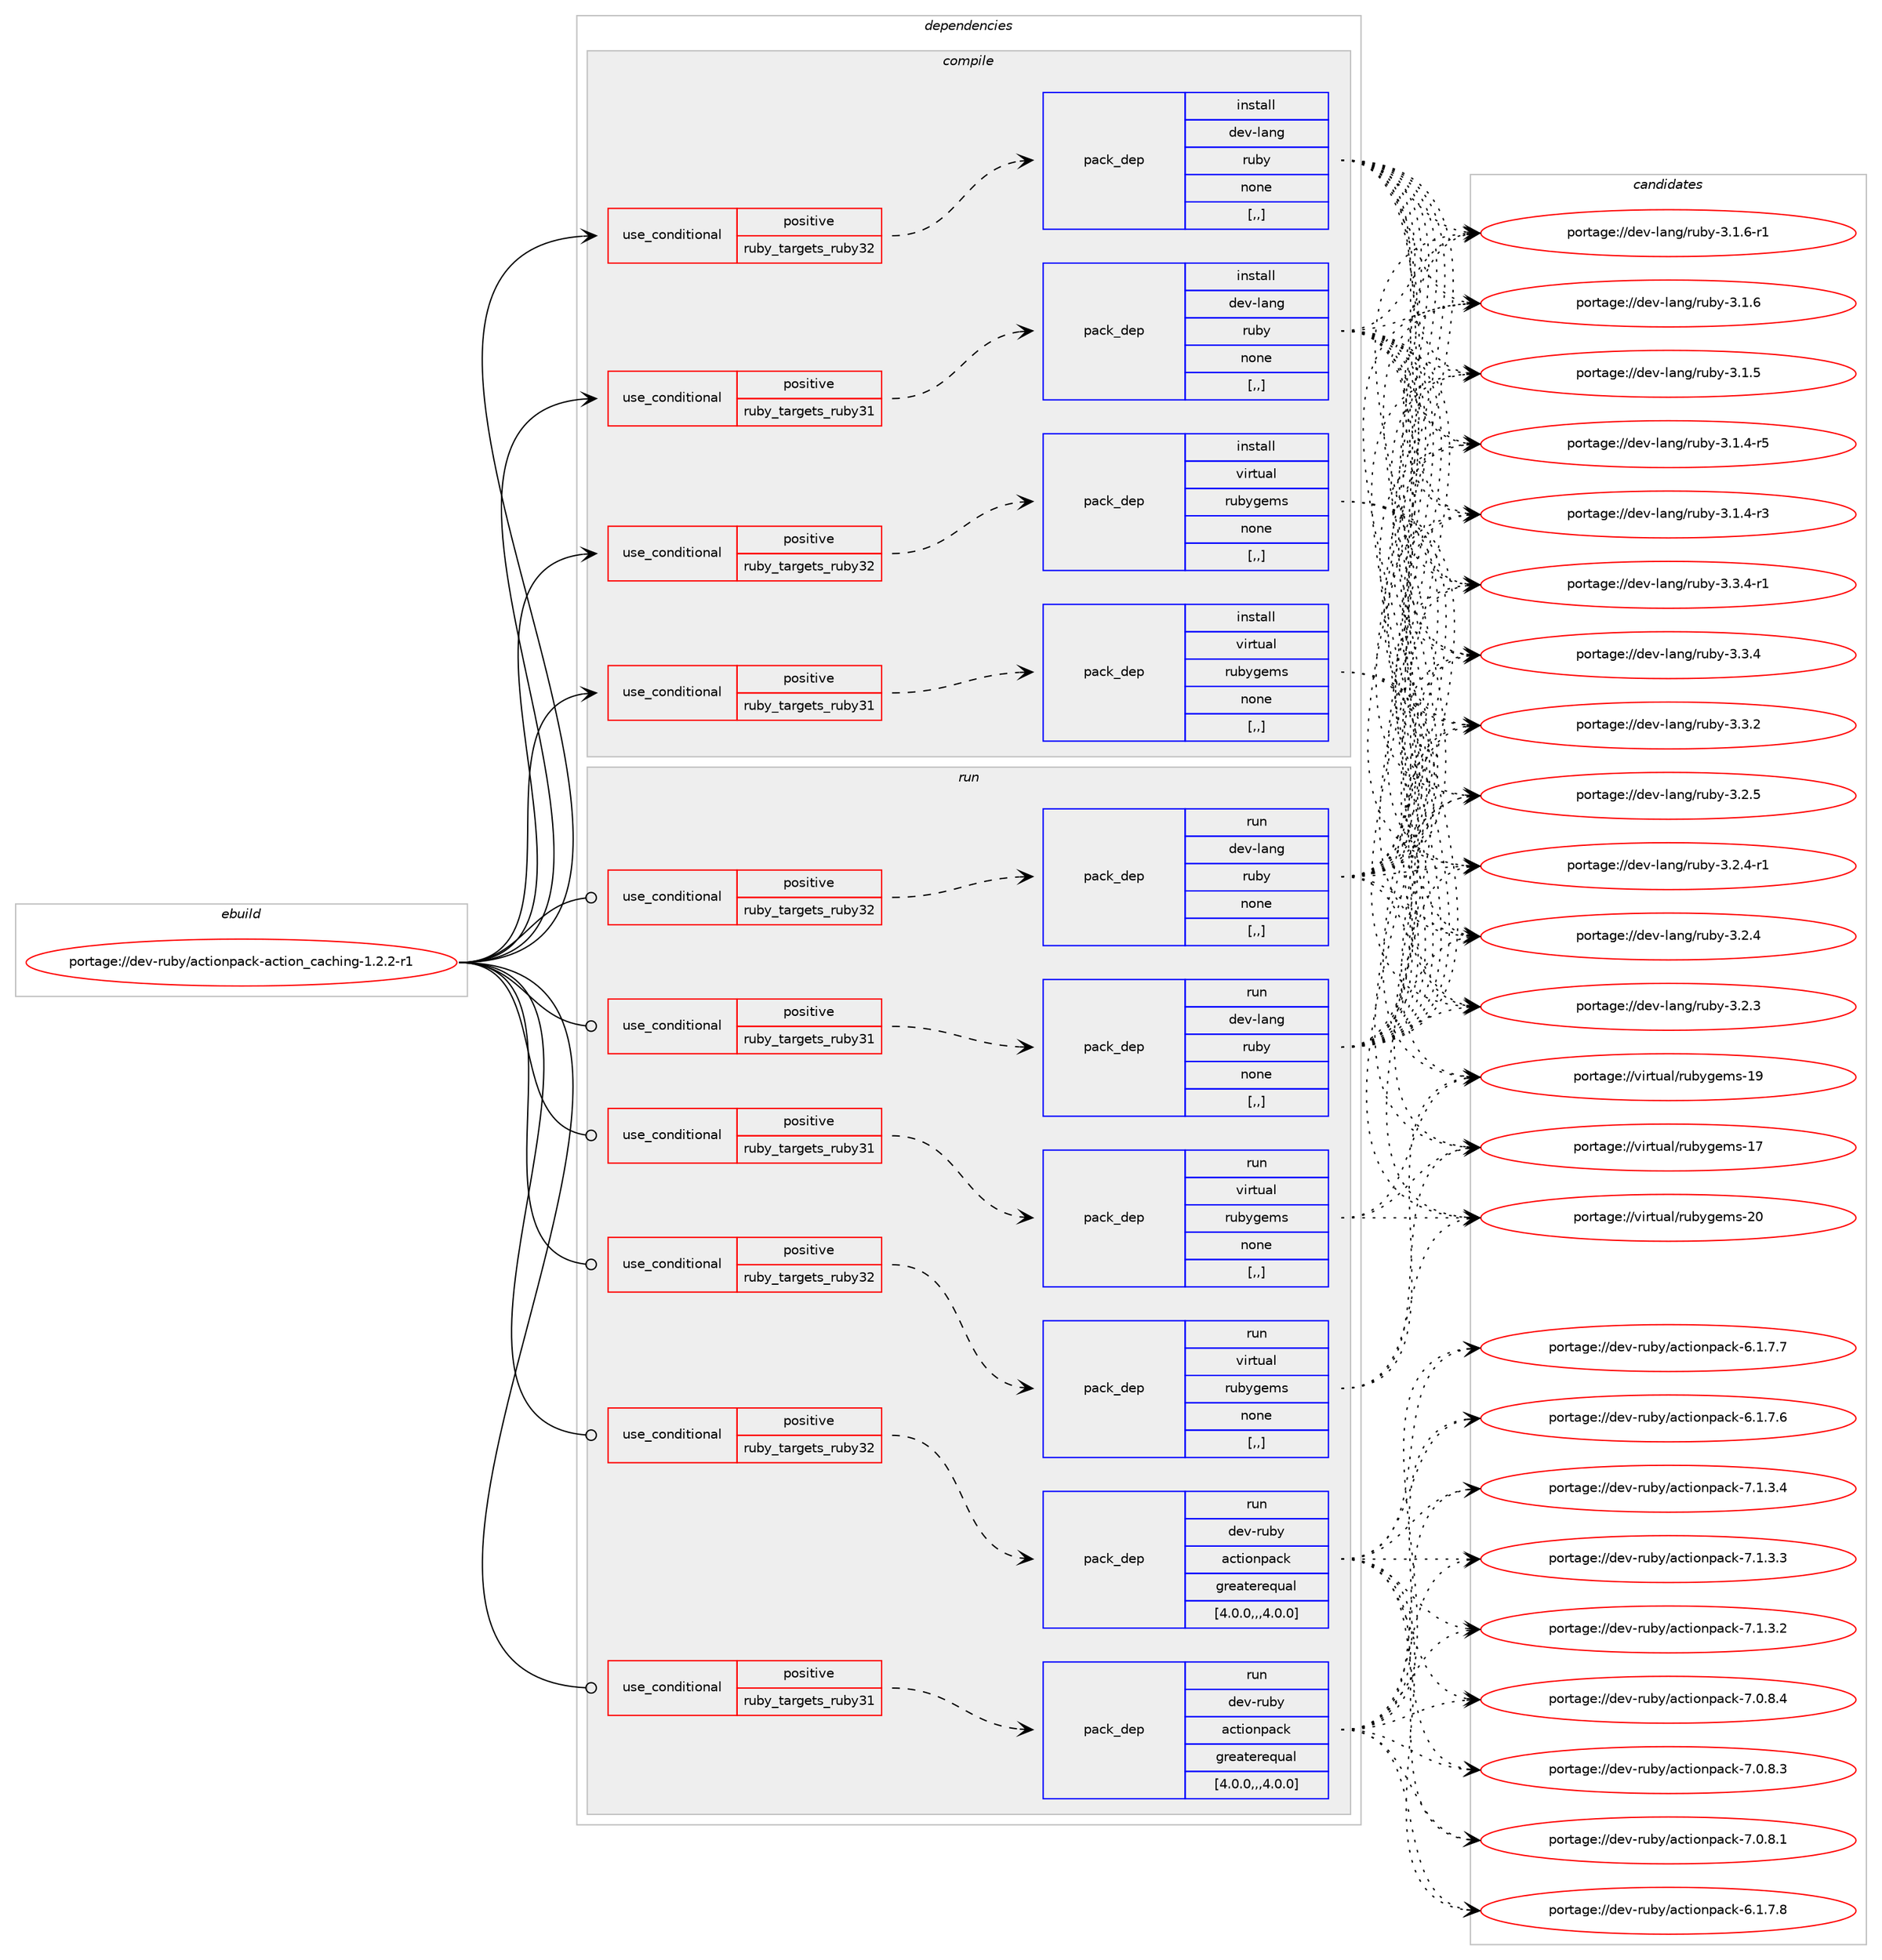 digraph prolog {

# *************
# Graph options
# *************

newrank=true;
concentrate=true;
compound=true;
graph [rankdir=LR,fontname=Helvetica,fontsize=10,ranksep=1.5];#, ranksep=2.5, nodesep=0.2];
edge  [arrowhead=vee];
node  [fontname=Helvetica,fontsize=10];

# **********
# The ebuild
# **********

subgraph cluster_leftcol {
color=gray;
label=<<i>ebuild</i>>;
id [label="portage://dev-ruby/actionpack-action_caching-1.2.2-r1", color=red, width=4, href="../dev-ruby/actionpack-action_caching-1.2.2-r1.svg"];
}

# ****************
# The dependencies
# ****************

subgraph cluster_midcol {
color=gray;
label=<<i>dependencies</i>>;
subgraph cluster_compile {
fillcolor="#eeeeee";
style=filled;
label=<<i>compile</i>>;
subgraph cond43197 {
dependency173618 [label=<<TABLE BORDER="0" CELLBORDER="1" CELLSPACING="0" CELLPADDING="4"><TR><TD ROWSPAN="3" CELLPADDING="10">use_conditional</TD></TR><TR><TD>positive</TD></TR><TR><TD>ruby_targets_ruby31</TD></TR></TABLE>>, shape=none, color=red];
subgraph pack129148 {
dependency173619 [label=<<TABLE BORDER="0" CELLBORDER="1" CELLSPACING="0" CELLPADDING="4" WIDTH="220"><TR><TD ROWSPAN="6" CELLPADDING="30">pack_dep</TD></TR><TR><TD WIDTH="110">install</TD></TR><TR><TD>dev-lang</TD></TR><TR><TD>ruby</TD></TR><TR><TD>none</TD></TR><TR><TD>[,,]</TD></TR></TABLE>>, shape=none, color=blue];
}
dependency173618:e -> dependency173619:w [weight=20,style="dashed",arrowhead="vee"];
}
id:e -> dependency173618:w [weight=20,style="solid",arrowhead="vee"];
subgraph cond43198 {
dependency173620 [label=<<TABLE BORDER="0" CELLBORDER="1" CELLSPACING="0" CELLPADDING="4"><TR><TD ROWSPAN="3" CELLPADDING="10">use_conditional</TD></TR><TR><TD>positive</TD></TR><TR><TD>ruby_targets_ruby31</TD></TR></TABLE>>, shape=none, color=red];
subgraph pack129149 {
dependency173621 [label=<<TABLE BORDER="0" CELLBORDER="1" CELLSPACING="0" CELLPADDING="4" WIDTH="220"><TR><TD ROWSPAN="6" CELLPADDING="30">pack_dep</TD></TR><TR><TD WIDTH="110">install</TD></TR><TR><TD>virtual</TD></TR><TR><TD>rubygems</TD></TR><TR><TD>none</TD></TR><TR><TD>[,,]</TD></TR></TABLE>>, shape=none, color=blue];
}
dependency173620:e -> dependency173621:w [weight=20,style="dashed",arrowhead="vee"];
}
id:e -> dependency173620:w [weight=20,style="solid",arrowhead="vee"];
subgraph cond43199 {
dependency173622 [label=<<TABLE BORDER="0" CELLBORDER="1" CELLSPACING="0" CELLPADDING="4"><TR><TD ROWSPAN="3" CELLPADDING="10">use_conditional</TD></TR><TR><TD>positive</TD></TR><TR><TD>ruby_targets_ruby32</TD></TR></TABLE>>, shape=none, color=red];
subgraph pack129150 {
dependency173623 [label=<<TABLE BORDER="0" CELLBORDER="1" CELLSPACING="0" CELLPADDING="4" WIDTH="220"><TR><TD ROWSPAN="6" CELLPADDING="30">pack_dep</TD></TR><TR><TD WIDTH="110">install</TD></TR><TR><TD>dev-lang</TD></TR><TR><TD>ruby</TD></TR><TR><TD>none</TD></TR><TR><TD>[,,]</TD></TR></TABLE>>, shape=none, color=blue];
}
dependency173622:e -> dependency173623:w [weight=20,style="dashed",arrowhead="vee"];
}
id:e -> dependency173622:w [weight=20,style="solid",arrowhead="vee"];
subgraph cond43200 {
dependency173624 [label=<<TABLE BORDER="0" CELLBORDER="1" CELLSPACING="0" CELLPADDING="4"><TR><TD ROWSPAN="3" CELLPADDING="10">use_conditional</TD></TR><TR><TD>positive</TD></TR><TR><TD>ruby_targets_ruby32</TD></TR></TABLE>>, shape=none, color=red];
subgraph pack129151 {
dependency173625 [label=<<TABLE BORDER="0" CELLBORDER="1" CELLSPACING="0" CELLPADDING="4" WIDTH="220"><TR><TD ROWSPAN="6" CELLPADDING="30">pack_dep</TD></TR><TR><TD WIDTH="110">install</TD></TR><TR><TD>virtual</TD></TR><TR><TD>rubygems</TD></TR><TR><TD>none</TD></TR><TR><TD>[,,]</TD></TR></TABLE>>, shape=none, color=blue];
}
dependency173624:e -> dependency173625:w [weight=20,style="dashed",arrowhead="vee"];
}
id:e -> dependency173624:w [weight=20,style="solid",arrowhead="vee"];
}
subgraph cluster_compileandrun {
fillcolor="#eeeeee";
style=filled;
label=<<i>compile and run</i>>;
}
subgraph cluster_run {
fillcolor="#eeeeee";
style=filled;
label=<<i>run</i>>;
subgraph cond43201 {
dependency173626 [label=<<TABLE BORDER="0" CELLBORDER="1" CELLSPACING="0" CELLPADDING="4"><TR><TD ROWSPAN="3" CELLPADDING="10">use_conditional</TD></TR><TR><TD>positive</TD></TR><TR><TD>ruby_targets_ruby31</TD></TR></TABLE>>, shape=none, color=red];
subgraph pack129152 {
dependency173627 [label=<<TABLE BORDER="0" CELLBORDER="1" CELLSPACING="0" CELLPADDING="4" WIDTH="220"><TR><TD ROWSPAN="6" CELLPADDING="30">pack_dep</TD></TR><TR><TD WIDTH="110">run</TD></TR><TR><TD>dev-lang</TD></TR><TR><TD>ruby</TD></TR><TR><TD>none</TD></TR><TR><TD>[,,]</TD></TR></TABLE>>, shape=none, color=blue];
}
dependency173626:e -> dependency173627:w [weight=20,style="dashed",arrowhead="vee"];
}
id:e -> dependency173626:w [weight=20,style="solid",arrowhead="odot"];
subgraph cond43202 {
dependency173628 [label=<<TABLE BORDER="0" CELLBORDER="1" CELLSPACING="0" CELLPADDING="4"><TR><TD ROWSPAN="3" CELLPADDING="10">use_conditional</TD></TR><TR><TD>positive</TD></TR><TR><TD>ruby_targets_ruby31</TD></TR></TABLE>>, shape=none, color=red];
subgraph pack129153 {
dependency173629 [label=<<TABLE BORDER="0" CELLBORDER="1" CELLSPACING="0" CELLPADDING="4" WIDTH="220"><TR><TD ROWSPAN="6" CELLPADDING="30">pack_dep</TD></TR><TR><TD WIDTH="110">run</TD></TR><TR><TD>dev-ruby</TD></TR><TR><TD>actionpack</TD></TR><TR><TD>greaterequal</TD></TR><TR><TD>[4.0.0,,,4.0.0]</TD></TR></TABLE>>, shape=none, color=blue];
}
dependency173628:e -> dependency173629:w [weight=20,style="dashed",arrowhead="vee"];
}
id:e -> dependency173628:w [weight=20,style="solid",arrowhead="odot"];
subgraph cond43203 {
dependency173630 [label=<<TABLE BORDER="0" CELLBORDER="1" CELLSPACING="0" CELLPADDING="4"><TR><TD ROWSPAN="3" CELLPADDING="10">use_conditional</TD></TR><TR><TD>positive</TD></TR><TR><TD>ruby_targets_ruby31</TD></TR></TABLE>>, shape=none, color=red];
subgraph pack129154 {
dependency173631 [label=<<TABLE BORDER="0" CELLBORDER="1" CELLSPACING="0" CELLPADDING="4" WIDTH="220"><TR><TD ROWSPAN="6" CELLPADDING="30">pack_dep</TD></TR><TR><TD WIDTH="110">run</TD></TR><TR><TD>virtual</TD></TR><TR><TD>rubygems</TD></TR><TR><TD>none</TD></TR><TR><TD>[,,]</TD></TR></TABLE>>, shape=none, color=blue];
}
dependency173630:e -> dependency173631:w [weight=20,style="dashed",arrowhead="vee"];
}
id:e -> dependency173630:w [weight=20,style="solid",arrowhead="odot"];
subgraph cond43204 {
dependency173632 [label=<<TABLE BORDER="0" CELLBORDER="1" CELLSPACING="0" CELLPADDING="4"><TR><TD ROWSPAN="3" CELLPADDING="10">use_conditional</TD></TR><TR><TD>positive</TD></TR><TR><TD>ruby_targets_ruby32</TD></TR></TABLE>>, shape=none, color=red];
subgraph pack129155 {
dependency173633 [label=<<TABLE BORDER="0" CELLBORDER="1" CELLSPACING="0" CELLPADDING="4" WIDTH="220"><TR><TD ROWSPAN="6" CELLPADDING="30">pack_dep</TD></TR><TR><TD WIDTH="110">run</TD></TR><TR><TD>dev-lang</TD></TR><TR><TD>ruby</TD></TR><TR><TD>none</TD></TR><TR><TD>[,,]</TD></TR></TABLE>>, shape=none, color=blue];
}
dependency173632:e -> dependency173633:w [weight=20,style="dashed",arrowhead="vee"];
}
id:e -> dependency173632:w [weight=20,style="solid",arrowhead="odot"];
subgraph cond43205 {
dependency173634 [label=<<TABLE BORDER="0" CELLBORDER="1" CELLSPACING="0" CELLPADDING="4"><TR><TD ROWSPAN="3" CELLPADDING="10">use_conditional</TD></TR><TR><TD>positive</TD></TR><TR><TD>ruby_targets_ruby32</TD></TR></TABLE>>, shape=none, color=red];
subgraph pack129156 {
dependency173635 [label=<<TABLE BORDER="0" CELLBORDER="1" CELLSPACING="0" CELLPADDING="4" WIDTH="220"><TR><TD ROWSPAN="6" CELLPADDING="30">pack_dep</TD></TR><TR><TD WIDTH="110">run</TD></TR><TR><TD>dev-ruby</TD></TR><TR><TD>actionpack</TD></TR><TR><TD>greaterequal</TD></TR><TR><TD>[4.0.0,,,4.0.0]</TD></TR></TABLE>>, shape=none, color=blue];
}
dependency173634:e -> dependency173635:w [weight=20,style="dashed",arrowhead="vee"];
}
id:e -> dependency173634:w [weight=20,style="solid",arrowhead="odot"];
subgraph cond43206 {
dependency173636 [label=<<TABLE BORDER="0" CELLBORDER="1" CELLSPACING="0" CELLPADDING="4"><TR><TD ROWSPAN="3" CELLPADDING="10">use_conditional</TD></TR><TR><TD>positive</TD></TR><TR><TD>ruby_targets_ruby32</TD></TR></TABLE>>, shape=none, color=red];
subgraph pack129157 {
dependency173637 [label=<<TABLE BORDER="0" CELLBORDER="1" CELLSPACING="0" CELLPADDING="4" WIDTH="220"><TR><TD ROWSPAN="6" CELLPADDING="30">pack_dep</TD></TR><TR><TD WIDTH="110">run</TD></TR><TR><TD>virtual</TD></TR><TR><TD>rubygems</TD></TR><TR><TD>none</TD></TR><TR><TD>[,,]</TD></TR></TABLE>>, shape=none, color=blue];
}
dependency173636:e -> dependency173637:w [weight=20,style="dashed",arrowhead="vee"];
}
id:e -> dependency173636:w [weight=20,style="solid",arrowhead="odot"];
}
}

# **************
# The candidates
# **************

subgraph cluster_choices {
rank=same;
color=gray;
label=<<i>candidates</i>>;

subgraph choice129148 {
color=black;
nodesep=1;
choice100101118451089711010347114117981214551465146524511449 [label="portage://dev-lang/ruby-3.3.4-r1", color=red, width=4,href="../dev-lang/ruby-3.3.4-r1.svg"];
choice10010111845108971101034711411798121455146514652 [label="portage://dev-lang/ruby-3.3.4", color=red, width=4,href="../dev-lang/ruby-3.3.4.svg"];
choice10010111845108971101034711411798121455146514650 [label="portage://dev-lang/ruby-3.3.2", color=red, width=4,href="../dev-lang/ruby-3.3.2.svg"];
choice10010111845108971101034711411798121455146504653 [label="portage://dev-lang/ruby-3.2.5", color=red, width=4,href="../dev-lang/ruby-3.2.5.svg"];
choice100101118451089711010347114117981214551465046524511449 [label="portage://dev-lang/ruby-3.2.4-r1", color=red, width=4,href="../dev-lang/ruby-3.2.4-r1.svg"];
choice10010111845108971101034711411798121455146504652 [label="portage://dev-lang/ruby-3.2.4", color=red, width=4,href="../dev-lang/ruby-3.2.4.svg"];
choice10010111845108971101034711411798121455146504651 [label="portage://dev-lang/ruby-3.2.3", color=red, width=4,href="../dev-lang/ruby-3.2.3.svg"];
choice100101118451089711010347114117981214551464946544511449 [label="portage://dev-lang/ruby-3.1.6-r1", color=red, width=4,href="../dev-lang/ruby-3.1.6-r1.svg"];
choice10010111845108971101034711411798121455146494654 [label="portage://dev-lang/ruby-3.1.6", color=red, width=4,href="../dev-lang/ruby-3.1.6.svg"];
choice10010111845108971101034711411798121455146494653 [label="portage://dev-lang/ruby-3.1.5", color=red, width=4,href="../dev-lang/ruby-3.1.5.svg"];
choice100101118451089711010347114117981214551464946524511453 [label="portage://dev-lang/ruby-3.1.4-r5", color=red, width=4,href="../dev-lang/ruby-3.1.4-r5.svg"];
choice100101118451089711010347114117981214551464946524511451 [label="portage://dev-lang/ruby-3.1.4-r3", color=red, width=4,href="../dev-lang/ruby-3.1.4-r3.svg"];
dependency173619:e -> choice100101118451089711010347114117981214551465146524511449:w [style=dotted,weight="100"];
dependency173619:e -> choice10010111845108971101034711411798121455146514652:w [style=dotted,weight="100"];
dependency173619:e -> choice10010111845108971101034711411798121455146514650:w [style=dotted,weight="100"];
dependency173619:e -> choice10010111845108971101034711411798121455146504653:w [style=dotted,weight="100"];
dependency173619:e -> choice100101118451089711010347114117981214551465046524511449:w [style=dotted,weight="100"];
dependency173619:e -> choice10010111845108971101034711411798121455146504652:w [style=dotted,weight="100"];
dependency173619:e -> choice10010111845108971101034711411798121455146504651:w [style=dotted,weight="100"];
dependency173619:e -> choice100101118451089711010347114117981214551464946544511449:w [style=dotted,weight="100"];
dependency173619:e -> choice10010111845108971101034711411798121455146494654:w [style=dotted,weight="100"];
dependency173619:e -> choice10010111845108971101034711411798121455146494653:w [style=dotted,weight="100"];
dependency173619:e -> choice100101118451089711010347114117981214551464946524511453:w [style=dotted,weight="100"];
dependency173619:e -> choice100101118451089711010347114117981214551464946524511451:w [style=dotted,weight="100"];
}
subgraph choice129149 {
color=black;
nodesep=1;
choice118105114116117971084711411798121103101109115455048 [label="portage://virtual/rubygems-20", color=red, width=4,href="../virtual/rubygems-20.svg"];
choice118105114116117971084711411798121103101109115454957 [label="portage://virtual/rubygems-19", color=red, width=4,href="../virtual/rubygems-19.svg"];
choice118105114116117971084711411798121103101109115454955 [label="portage://virtual/rubygems-17", color=red, width=4,href="../virtual/rubygems-17.svg"];
dependency173621:e -> choice118105114116117971084711411798121103101109115455048:w [style=dotted,weight="100"];
dependency173621:e -> choice118105114116117971084711411798121103101109115454957:w [style=dotted,weight="100"];
dependency173621:e -> choice118105114116117971084711411798121103101109115454955:w [style=dotted,weight="100"];
}
subgraph choice129150 {
color=black;
nodesep=1;
choice100101118451089711010347114117981214551465146524511449 [label="portage://dev-lang/ruby-3.3.4-r1", color=red, width=4,href="../dev-lang/ruby-3.3.4-r1.svg"];
choice10010111845108971101034711411798121455146514652 [label="portage://dev-lang/ruby-3.3.4", color=red, width=4,href="../dev-lang/ruby-3.3.4.svg"];
choice10010111845108971101034711411798121455146514650 [label="portage://dev-lang/ruby-3.3.2", color=red, width=4,href="../dev-lang/ruby-3.3.2.svg"];
choice10010111845108971101034711411798121455146504653 [label="portage://dev-lang/ruby-3.2.5", color=red, width=4,href="../dev-lang/ruby-3.2.5.svg"];
choice100101118451089711010347114117981214551465046524511449 [label="portage://dev-lang/ruby-3.2.4-r1", color=red, width=4,href="../dev-lang/ruby-3.2.4-r1.svg"];
choice10010111845108971101034711411798121455146504652 [label="portage://dev-lang/ruby-3.2.4", color=red, width=4,href="../dev-lang/ruby-3.2.4.svg"];
choice10010111845108971101034711411798121455146504651 [label="portage://dev-lang/ruby-3.2.3", color=red, width=4,href="../dev-lang/ruby-3.2.3.svg"];
choice100101118451089711010347114117981214551464946544511449 [label="portage://dev-lang/ruby-3.1.6-r1", color=red, width=4,href="../dev-lang/ruby-3.1.6-r1.svg"];
choice10010111845108971101034711411798121455146494654 [label="portage://dev-lang/ruby-3.1.6", color=red, width=4,href="../dev-lang/ruby-3.1.6.svg"];
choice10010111845108971101034711411798121455146494653 [label="portage://dev-lang/ruby-3.1.5", color=red, width=4,href="../dev-lang/ruby-3.1.5.svg"];
choice100101118451089711010347114117981214551464946524511453 [label="portage://dev-lang/ruby-3.1.4-r5", color=red, width=4,href="../dev-lang/ruby-3.1.4-r5.svg"];
choice100101118451089711010347114117981214551464946524511451 [label="portage://dev-lang/ruby-3.1.4-r3", color=red, width=4,href="../dev-lang/ruby-3.1.4-r3.svg"];
dependency173623:e -> choice100101118451089711010347114117981214551465146524511449:w [style=dotted,weight="100"];
dependency173623:e -> choice10010111845108971101034711411798121455146514652:w [style=dotted,weight="100"];
dependency173623:e -> choice10010111845108971101034711411798121455146514650:w [style=dotted,weight="100"];
dependency173623:e -> choice10010111845108971101034711411798121455146504653:w [style=dotted,weight="100"];
dependency173623:e -> choice100101118451089711010347114117981214551465046524511449:w [style=dotted,weight="100"];
dependency173623:e -> choice10010111845108971101034711411798121455146504652:w [style=dotted,weight="100"];
dependency173623:e -> choice10010111845108971101034711411798121455146504651:w [style=dotted,weight="100"];
dependency173623:e -> choice100101118451089711010347114117981214551464946544511449:w [style=dotted,weight="100"];
dependency173623:e -> choice10010111845108971101034711411798121455146494654:w [style=dotted,weight="100"];
dependency173623:e -> choice10010111845108971101034711411798121455146494653:w [style=dotted,weight="100"];
dependency173623:e -> choice100101118451089711010347114117981214551464946524511453:w [style=dotted,weight="100"];
dependency173623:e -> choice100101118451089711010347114117981214551464946524511451:w [style=dotted,weight="100"];
}
subgraph choice129151 {
color=black;
nodesep=1;
choice118105114116117971084711411798121103101109115455048 [label="portage://virtual/rubygems-20", color=red, width=4,href="../virtual/rubygems-20.svg"];
choice118105114116117971084711411798121103101109115454957 [label="portage://virtual/rubygems-19", color=red, width=4,href="../virtual/rubygems-19.svg"];
choice118105114116117971084711411798121103101109115454955 [label="portage://virtual/rubygems-17", color=red, width=4,href="../virtual/rubygems-17.svg"];
dependency173625:e -> choice118105114116117971084711411798121103101109115455048:w [style=dotted,weight="100"];
dependency173625:e -> choice118105114116117971084711411798121103101109115454957:w [style=dotted,weight="100"];
dependency173625:e -> choice118105114116117971084711411798121103101109115454955:w [style=dotted,weight="100"];
}
subgraph choice129152 {
color=black;
nodesep=1;
choice100101118451089711010347114117981214551465146524511449 [label="portage://dev-lang/ruby-3.3.4-r1", color=red, width=4,href="../dev-lang/ruby-3.3.4-r1.svg"];
choice10010111845108971101034711411798121455146514652 [label="portage://dev-lang/ruby-3.3.4", color=red, width=4,href="../dev-lang/ruby-3.3.4.svg"];
choice10010111845108971101034711411798121455146514650 [label="portage://dev-lang/ruby-3.3.2", color=red, width=4,href="../dev-lang/ruby-3.3.2.svg"];
choice10010111845108971101034711411798121455146504653 [label="portage://dev-lang/ruby-3.2.5", color=red, width=4,href="../dev-lang/ruby-3.2.5.svg"];
choice100101118451089711010347114117981214551465046524511449 [label="portage://dev-lang/ruby-3.2.4-r1", color=red, width=4,href="../dev-lang/ruby-3.2.4-r1.svg"];
choice10010111845108971101034711411798121455146504652 [label="portage://dev-lang/ruby-3.2.4", color=red, width=4,href="../dev-lang/ruby-3.2.4.svg"];
choice10010111845108971101034711411798121455146504651 [label="portage://dev-lang/ruby-3.2.3", color=red, width=4,href="../dev-lang/ruby-3.2.3.svg"];
choice100101118451089711010347114117981214551464946544511449 [label="portage://dev-lang/ruby-3.1.6-r1", color=red, width=4,href="../dev-lang/ruby-3.1.6-r1.svg"];
choice10010111845108971101034711411798121455146494654 [label="portage://dev-lang/ruby-3.1.6", color=red, width=4,href="../dev-lang/ruby-3.1.6.svg"];
choice10010111845108971101034711411798121455146494653 [label="portage://dev-lang/ruby-3.1.5", color=red, width=4,href="../dev-lang/ruby-3.1.5.svg"];
choice100101118451089711010347114117981214551464946524511453 [label="portage://dev-lang/ruby-3.1.4-r5", color=red, width=4,href="../dev-lang/ruby-3.1.4-r5.svg"];
choice100101118451089711010347114117981214551464946524511451 [label="portage://dev-lang/ruby-3.1.4-r3", color=red, width=4,href="../dev-lang/ruby-3.1.4-r3.svg"];
dependency173627:e -> choice100101118451089711010347114117981214551465146524511449:w [style=dotted,weight="100"];
dependency173627:e -> choice10010111845108971101034711411798121455146514652:w [style=dotted,weight="100"];
dependency173627:e -> choice10010111845108971101034711411798121455146514650:w [style=dotted,weight="100"];
dependency173627:e -> choice10010111845108971101034711411798121455146504653:w [style=dotted,weight="100"];
dependency173627:e -> choice100101118451089711010347114117981214551465046524511449:w [style=dotted,weight="100"];
dependency173627:e -> choice10010111845108971101034711411798121455146504652:w [style=dotted,weight="100"];
dependency173627:e -> choice10010111845108971101034711411798121455146504651:w [style=dotted,weight="100"];
dependency173627:e -> choice100101118451089711010347114117981214551464946544511449:w [style=dotted,weight="100"];
dependency173627:e -> choice10010111845108971101034711411798121455146494654:w [style=dotted,weight="100"];
dependency173627:e -> choice10010111845108971101034711411798121455146494653:w [style=dotted,weight="100"];
dependency173627:e -> choice100101118451089711010347114117981214551464946524511453:w [style=dotted,weight="100"];
dependency173627:e -> choice100101118451089711010347114117981214551464946524511451:w [style=dotted,weight="100"];
}
subgraph choice129153 {
color=black;
nodesep=1;
choice100101118451141179812147979911610511111011297991074555464946514652 [label="portage://dev-ruby/actionpack-7.1.3.4", color=red, width=4,href="../dev-ruby/actionpack-7.1.3.4.svg"];
choice100101118451141179812147979911610511111011297991074555464946514651 [label="portage://dev-ruby/actionpack-7.1.3.3", color=red, width=4,href="../dev-ruby/actionpack-7.1.3.3.svg"];
choice100101118451141179812147979911610511111011297991074555464946514650 [label="portage://dev-ruby/actionpack-7.1.3.2", color=red, width=4,href="../dev-ruby/actionpack-7.1.3.2.svg"];
choice100101118451141179812147979911610511111011297991074555464846564652 [label="portage://dev-ruby/actionpack-7.0.8.4", color=red, width=4,href="../dev-ruby/actionpack-7.0.8.4.svg"];
choice100101118451141179812147979911610511111011297991074555464846564651 [label="portage://dev-ruby/actionpack-7.0.8.3", color=red, width=4,href="../dev-ruby/actionpack-7.0.8.3.svg"];
choice100101118451141179812147979911610511111011297991074555464846564649 [label="portage://dev-ruby/actionpack-7.0.8.1", color=red, width=4,href="../dev-ruby/actionpack-7.0.8.1.svg"];
choice100101118451141179812147979911610511111011297991074554464946554656 [label="portage://dev-ruby/actionpack-6.1.7.8", color=red, width=4,href="../dev-ruby/actionpack-6.1.7.8.svg"];
choice100101118451141179812147979911610511111011297991074554464946554655 [label="portage://dev-ruby/actionpack-6.1.7.7", color=red, width=4,href="../dev-ruby/actionpack-6.1.7.7.svg"];
choice100101118451141179812147979911610511111011297991074554464946554654 [label="portage://dev-ruby/actionpack-6.1.7.6", color=red, width=4,href="../dev-ruby/actionpack-6.1.7.6.svg"];
dependency173629:e -> choice100101118451141179812147979911610511111011297991074555464946514652:w [style=dotted,weight="100"];
dependency173629:e -> choice100101118451141179812147979911610511111011297991074555464946514651:w [style=dotted,weight="100"];
dependency173629:e -> choice100101118451141179812147979911610511111011297991074555464946514650:w [style=dotted,weight="100"];
dependency173629:e -> choice100101118451141179812147979911610511111011297991074555464846564652:w [style=dotted,weight="100"];
dependency173629:e -> choice100101118451141179812147979911610511111011297991074555464846564651:w [style=dotted,weight="100"];
dependency173629:e -> choice100101118451141179812147979911610511111011297991074555464846564649:w [style=dotted,weight="100"];
dependency173629:e -> choice100101118451141179812147979911610511111011297991074554464946554656:w [style=dotted,weight="100"];
dependency173629:e -> choice100101118451141179812147979911610511111011297991074554464946554655:w [style=dotted,weight="100"];
dependency173629:e -> choice100101118451141179812147979911610511111011297991074554464946554654:w [style=dotted,weight="100"];
}
subgraph choice129154 {
color=black;
nodesep=1;
choice118105114116117971084711411798121103101109115455048 [label="portage://virtual/rubygems-20", color=red, width=4,href="../virtual/rubygems-20.svg"];
choice118105114116117971084711411798121103101109115454957 [label="portage://virtual/rubygems-19", color=red, width=4,href="../virtual/rubygems-19.svg"];
choice118105114116117971084711411798121103101109115454955 [label="portage://virtual/rubygems-17", color=red, width=4,href="../virtual/rubygems-17.svg"];
dependency173631:e -> choice118105114116117971084711411798121103101109115455048:w [style=dotted,weight="100"];
dependency173631:e -> choice118105114116117971084711411798121103101109115454957:w [style=dotted,weight="100"];
dependency173631:e -> choice118105114116117971084711411798121103101109115454955:w [style=dotted,weight="100"];
}
subgraph choice129155 {
color=black;
nodesep=1;
choice100101118451089711010347114117981214551465146524511449 [label="portage://dev-lang/ruby-3.3.4-r1", color=red, width=4,href="../dev-lang/ruby-3.3.4-r1.svg"];
choice10010111845108971101034711411798121455146514652 [label="portage://dev-lang/ruby-3.3.4", color=red, width=4,href="../dev-lang/ruby-3.3.4.svg"];
choice10010111845108971101034711411798121455146514650 [label="portage://dev-lang/ruby-3.3.2", color=red, width=4,href="../dev-lang/ruby-3.3.2.svg"];
choice10010111845108971101034711411798121455146504653 [label="portage://dev-lang/ruby-3.2.5", color=red, width=4,href="../dev-lang/ruby-3.2.5.svg"];
choice100101118451089711010347114117981214551465046524511449 [label="portage://dev-lang/ruby-3.2.4-r1", color=red, width=4,href="../dev-lang/ruby-3.2.4-r1.svg"];
choice10010111845108971101034711411798121455146504652 [label="portage://dev-lang/ruby-3.2.4", color=red, width=4,href="../dev-lang/ruby-3.2.4.svg"];
choice10010111845108971101034711411798121455146504651 [label="portage://dev-lang/ruby-3.2.3", color=red, width=4,href="../dev-lang/ruby-3.2.3.svg"];
choice100101118451089711010347114117981214551464946544511449 [label="portage://dev-lang/ruby-3.1.6-r1", color=red, width=4,href="../dev-lang/ruby-3.1.6-r1.svg"];
choice10010111845108971101034711411798121455146494654 [label="portage://dev-lang/ruby-3.1.6", color=red, width=4,href="../dev-lang/ruby-3.1.6.svg"];
choice10010111845108971101034711411798121455146494653 [label="portage://dev-lang/ruby-3.1.5", color=red, width=4,href="../dev-lang/ruby-3.1.5.svg"];
choice100101118451089711010347114117981214551464946524511453 [label="portage://dev-lang/ruby-3.1.4-r5", color=red, width=4,href="../dev-lang/ruby-3.1.4-r5.svg"];
choice100101118451089711010347114117981214551464946524511451 [label="portage://dev-lang/ruby-3.1.4-r3", color=red, width=4,href="../dev-lang/ruby-3.1.4-r3.svg"];
dependency173633:e -> choice100101118451089711010347114117981214551465146524511449:w [style=dotted,weight="100"];
dependency173633:e -> choice10010111845108971101034711411798121455146514652:w [style=dotted,weight="100"];
dependency173633:e -> choice10010111845108971101034711411798121455146514650:w [style=dotted,weight="100"];
dependency173633:e -> choice10010111845108971101034711411798121455146504653:w [style=dotted,weight="100"];
dependency173633:e -> choice100101118451089711010347114117981214551465046524511449:w [style=dotted,weight="100"];
dependency173633:e -> choice10010111845108971101034711411798121455146504652:w [style=dotted,weight="100"];
dependency173633:e -> choice10010111845108971101034711411798121455146504651:w [style=dotted,weight="100"];
dependency173633:e -> choice100101118451089711010347114117981214551464946544511449:w [style=dotted,weight="100"];
dependency173633:e -> choice10010111845108971101034711411798121455146494654:w [style=dotted,weight="100"];
dependency173633:e -> choice10010111845108971101034711411798121455146494653:w [style=dotted,weight="100"];
dependency173633:e -> choice100101118451089711010347114117981214551464946524511453:w [style=dotted,weight="100"];
dependency173633:e -> choice100101118451089711010347114117981214551464946524511451:w [style=dotted,weight="100"];
}
subgraph choice129156 {
color=black;
nodesep=1;
choice100101118451141179812147979911610511111011297991074555464946514652 [label="portage://dev-ruby/actionpack-7.1.3.4", color=red, width=4,href="../dev-ruby/actionpack-7.1.3.4.svg"];
choice100101118451141179812147979911610511111011297991074555464946514651 [label="portage://dev-ruby/actionpack-7.1.3.3", color=red, width=4,href="../dev-ruby/actionpack-7.1.3.3.svg"];
choice100101118451141179812147979911610511111011297991074555464946514650 [label="portage://dev-ruby/actionpack-7.1.3.2", color=red, width=4,href="../dev-ruby/actionpack-7.1.3.2.svg"];
choice100101118451141179812147979911610511111011297991074555464846564652 [label="portage://dev-ruby/actionpack-7.0.8.4", color=red, width=4,href="../dev-ruby/actionpack-7.0.8.4.svg"];
choice100101118451141179812147979911610511111011297991074555464846564651 [label="portage://dev-ruby/actionpack-7.0.8.3", color=red, width=4,href="../dev-ruby/actionpack-7.0.8.3.svg"];
choice100101118451141179812147979911610511111011297991074555464846564649 [label="portage://dev-ruby/actionpack-7.0.8.1", color=red, width=4,href="../dev-ruby/actionpack-7.0.8.1.svg"];
choice100101118451141179812147979911610511111011297991074554464946554656 [label="portage://dev-ruby/actionpack-6.1.7.8", color=red, width=4,href="../dev-ruby/actionpack-6.1.7.8.svg"];
choice100101118451141179812147979911610511111011297991074554464946554655 [label="portage://dev-ruby/actionpack-6.1.7.7", color=red, width=4,href="../dev-ruby/actionpack-6.1.7.7.svg"];
choice100101118451141179812147979911610511111011297991074554464946554654 [label="portage://dev-ruby/actionpack-6.1.7.6", color=red, width=4,href="../dev-ruby/actionpack-6.1.7.6.svg"];
dependency173635:e -> choice100101118451141179812147979911610511111011297991074555464946514652:w [style=dotted,weight="100"];
dependency173635:e -> choice100101118451141179812147979911610511111011297991074555464946514651:w [style=dotted,weight="100"];
dependency173635:e -> choice100101118451141179812147979911610511111011297991074555464946514650:w [style=dotted,weight="100"];
dependency173635:e -> choice100101118451141179812147979911610511111011297991074555464846564652:w [style=dotted,weight="100"];
dependency173635:e -> choice100101118451141179812147979911610511111011297991074555464846564651:w [style=dotted,weight="100"];
dependency173635:e -> choice100101118451141179812147979911610511111011297991074555464846564649:w [style=dotted,weight="100"];
dependency173635:e -> choice100101118451141179812147979911610511111011297991074554464946554656:w [style=dotted,weight="100"];
dependency173635:e -> choice100101118451141179812147979911610511111011297991074554464946554655:w [style=dotted,weight="100"];
dependency173635:e -> choice100101118451141179812147979911610511111011297991074554464946554654:w [style=dotted,weight="100"];
}
subgraph choice129157 {
color=black;
nodesep=1;
choice118105114116117971084711411798121103101109115455048 [label="portage://virtual/rubygems-20", color=red, width=4,href="../virtual/rubygems-20.svg"];
choice118105114116117971084711411798121103101109115454957 [label="portage://virtual/rubygems-19", color=red, width=4,href="../virtual/rubygems-19.svg"];
choice118105114116117971084711411798121103101109115454955 [label="portage://virtual/rubygems-17", color=red, width=4,href="../virtual/rubygems-17.svg"];
dependency173637:e -> choice118105114116117971084711411798121103101109115455048:w [style=dotted,weight="100"];
dependency173637:e -> choice118105114116117971084711411798121103101109115454957:w [style=dotted,weight="100"];
dependency173637:e -> choice118105114116117971084711411798121103101109115454955:w [style=dotted,weight="100"];
}
}

}
